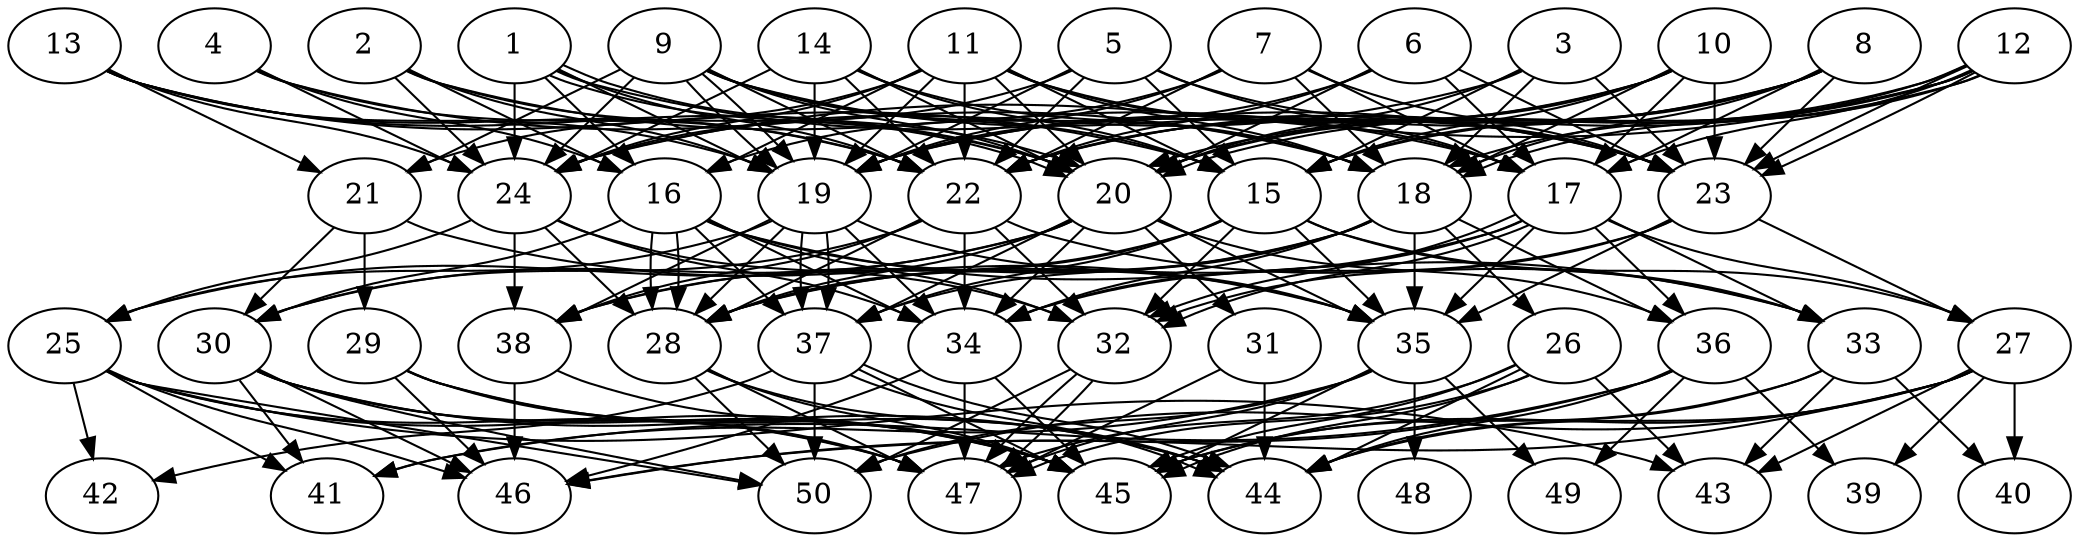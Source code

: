 // DAG automatically generated by daggen at Thu Oct  3 14:07:56 2019
// ./daggen --dot -n 50 --ccr 0.5 --fat 0.7 --regular 0.7 --density 0.9 --mindata 5242880 --maxdata 52428800 
digraph G {
  1 [size="29769728", alpha="0.04", expect_size="14884864"] 
  1 -> 16 [size ="14884864"]
  1 -> 19 [size ="14884864"]
  1 -> 20 [size ="14884864"]
  1 -> 20 [size ="14884864"]
  1 -> 22 [size ="14884864"]
  1 -> 23 [size ="14884864"]
  1 -> 24 [size ="14884864"]
  2 [size="86194176", alpha="0.06", expect_size="43097088"] 
  2 -> 16 [size ="43097088"]
  2 -> 17 [size ="43097088"]
  2 -> 19 [size ="43097088"]
  2 -> 20 [size ="43097088"]
  2 -> 24 [size ="43097088"]
  3 [size="34342912", alpha="0.20", expect_size="17171456"] 
  3 -> 15 [size ="17171456"]
  3 -> 18 [size ="17171456"]
  3 -> 20 [size ="17171456"]
  3 -> 23 [size ="17171456"]
  3 -> 24 [size ="17171456"]
  4 [size="61644800", alpha="0.16", expect_size="30822400"] 
  4 -> 16 [size ="30822400"]
  4 -> 18 [size ="30822400"]
  4 -> 22 [size ="30822400"]
  4 -> 24 [size ="30822400"]
  5 [size="56078336", alpha="0.20", expect_size="28039168"] 
  5 -> 15 [size ="28039168"]
  5 -> 17 [size ="28039168"]
  5 -> 19 [size ="28039168"]
  5 -> 22 [size ="28039168"]
  5 -> 23 [size ="28039168"]
  5 -> 24 [size ="28039168"]
  6 [size="32051200", alpha="0.08", expect_size="16025600"] 
  6 -> 17 [size ="16025600"]
  6 -> 19 [size ="16025600"]
  6 -> 20 [size ="16025600"]
  6 -> 22 [size ="16025600"]
  6 -> 23 [size ="16025600"]
  7 [size="53432320", alpha="0.02", expect_size="26716160"] 
  7 -> 16 [size ="26716160"]
  7 -> 17 [size ="26716160"]
  7 -> 18 [size ="26716160"]
  7 -> 19 [size ="26716160"]
  7 -> 22 [size ="26716160"]
  7 -> 23 [size ="26716160"]
  8 [size="26206208", alpha="0.18", expect_size="13103104"] 
  8 -> 15 [size ="13103104"]
  8 -> 17 [size ="13103104"]
  8 -> 18 [size ="13103104"]
  8 -> 19 [size ="13103104"]
  8 -> 20 [size ="13103104"]
  8 -> 22 [size ="13103104"]
  8 -> 23 [size ="13103104"]
  9 [size="24133632", alpha="0.04", expect_size="12066816"] 
  9 -> 15 [size ="12066816"]
  9 -> 18 [size ="12066816"]
  9 -> 19 [size ="12066816"]
  9 -> 19 [size ="12066816"]
  9 -> 20 [size ="12066816"]
  9 -> 21 [size ="12066816"]
  9 -> 22 [size ="12066816"]
  9 -> 23 [size ="12066816"]
  9 -> 24 [size ="12066816"]
  10 [size="61753344", alpha="0.13", expect_size="30876672"] 
  10 -> 15 [size ="30876672"]
  10 -> 17 [size ="30876672"]
  10 -> 18 [size ="30876672"]
  10 -> 19 [size ="30876672"]
  10 -> 20 [size ="30876672"]
  10 -> 22 [size ="30876672"]
  10 -> 23 [size ="30876672"]
  11 [size="93642752", alpha="0.18", expect_size="46821376"] 
  11 -> 15 [size ="46821376"]
  11 -> 16 [size ="46821376"]
  11 -> 17 [size ="46821376"]
  11 -> 18 [size ="46821376"]
  11 -> 19 [size ="46821376"]
  11 -> 20 [size ="46821376"]
  11 -> 21 [size ="46821376"]
  11 -> 22 [size ="46821376"]
  11 -> 23 [size ="46821376"]
  11 -> 24 [size ="46821376"]
  12 [size="19679232", alpha="0.08", expect_size="9839616"] 
  12 -> 15 [size ="9839616"]
  12 -> 17 [size ="9839616"]
  12 -> 18 [size ="9839616"]
  12 -> 18 [size ="9839616"]
  12 -> 20 [size ="9839616"]
  12 -> 20 [size ="9839616"]
  12 -> 22 [size ="9839616"]
  12 -> 23 [size ="9839616"]
  12 -> 23 [size ="9839616"]
  12 -> 24 [size ="9839616"]
  13 [size="47499264", alpha="0.05", expect_size="23749632"] 
  13 -> 15 [size ="23749632"]
  13 -> 19 [size ="23749632"]
  13 -> 20 [size ="23749632"]
  13 -> 21 [size ="23749632"]
  13 -> 22 [size ="23749632"]
  13 -> 24 [size ="23749632"]
  14 [size="47161344", alpha="0.17", expect_size="23580672"] 
  14 -> 15 [size ="23580672"]
  14 -> 18 [size ="23580672"]
  14 -> 19 [size ="23580672"]
  14 -> 20 [size ="23580672"]
  14 -> 22 [size ="23580672"]
  14 -> 24 [size ="23580672"]
  15 [size="26896384", alpha="0.03", expect_size="13448192"] 
  15 -> 27 [size ="13448192"]
  15 -> 28 [size ="13448192"]
  15 -> 32 [size ="13448192"]
  15 -> 33 [size ="13448192"]
  15 -> 35 [size ="13448192"]
  15 -> 37 [size ="13448192"]
  15 -> 38 [size ="13448192"]
  16 [size="24653824", alpha="0.01", expect_size="12326912"] 
  16 -> 28 [size ="12326912"]
  16 -> 28 [size ="12326912"]
  16 -> 30 [size ="12326912"]
  16 -> 32 [size ="12326912"]
  16 -> 33 [size ="12326912"]
  16 -> 34 [size ="12326912"]
  16 -> 35 [size ="12326912"]
  16 -> 37 [size ="12326912"]
  17 [size="64258048", alpha="0.12", expect_size="32129024"] 
  17 -> 27 [size ="32129024"]
  17 -> 28 [size ="32129024"]
  17 -> 32 [size ="32129024"]
  17 -> 32 [size ="32129024"]
  17 -> 33 [size ="32129024"]
  17 -> 34 [size ="32129024"]
  17 -> 35 [size ="32129024"]
  17 -> 36 [size ="32129024"]
  18 [size="72370176", alpha="0.11", expect_size="36185088"] 
  18 -> 26 [size ="36185088"]
  18 -> 28 [size ="36185088"]
  18 -> 34 [size ="36185088"]
  18 -> 35 [size ="36185088"]
  18 -> 36 [size ="36185088"]
  18 -> 37 [size ="36185088"]
  18 -> 38 [size ="36185088"]
  19 [size="65146880", alpha="0.11", expect_size="32573440"] 
  19 -> 25 [size ="32573440"]
  19 -> 28 [size ="32573440"]
  19 -> 34 [size ="32573440"]
  19 -> 35 [size ="32573440"]
  19 -> 37 [size ="32573440"]
  19 -> 37 [size ="32573440"]
  19 -> 38 [size ="32573440"]
  20 [size="82413568", alpha="0.12", expect_size="41206784"] 
  20 -> 25 [size ="41206784"]
  20 -> 28 [size ="41206784"]
  20 -> 30 [size ="41206784"]
  20 -> 31 [size ="41206784"]
  20 -> 34 [size ="41206784"]
  20 -> 35 [size ="41206784"]
  20 -> 36 [size ="41206784"]
  20 -> 37 [size ="41206784"]
  21 [size="49078272", alpha="0.17", expect_size="24539136"] 
  21 -> 29 [size ="24539136"]
  21 -> 30 [size ="24539136"]
  21 -> 35 [size ="24539136"]
  22 [size="40884224", alpha="0.18", expect_size="20442112"] 
  22 -> 28 [size ="20442112"]
  22 -> 30 [size ="20442112"]
  22 -> 32 [size ="20442112"]
  22 -> 33 [size ="20442112"]
  22 -> 34 [size ="20442112"]
  22 -> 38 [size ="20442112"]
  23 [size="80945152", alpha="0.04", expect_size="40472576"] 
  23 -> 27 [size ="40472576"]
  23 -> 32 [size ="40472576"]
  23 -> 34 [size ="40472576"]
  23 -> 35 [size ="40472576"]
  24 [size="104767488", alpha="0.00", expect_size="52383744"] 
  24 -> 25 [size ="52383744"]
  24 -> 28 [size ="52383744"]
  24 -> 32 [size ="52383744"]
  24 -> 34 [size ="52383744"]
  24 -> 38 [size ="52383744"]
  25 [size="89022464", alpha="0.07", expect_size="44511232"] 
  25 -> 41 [size ="44511232"]
  25 -> 42 [size ="44511232"]
  25 -> 43 [size ="44511232"]
  25 -> 45 [size ="44511232"]
  25 -> 46 [size ="44511232"]
  25 -> 47 [size ="44511232"]
  25 -> 50 [size ="44511232"]
  26 [size="10848256", alpha="0.18", expect_size="5424128"] 
  26 -> 43 [size ="5424128"]
  26 -> 44 [size ="5424128"]
  26 -> 45 [size ="5424128"]
  26 -> 45 [size ="5424128"]
  26 -> 47 [size ="5424128"]
  26 -> 47 [size ="5424128"]
  27 [size="15468544", alpha="0.18", expect_size="7734272"] 
  27 -> 39 [size ="7734272"]
  27 -> 40 [size ="7734272"]
  27 -> 43 [size ="7734272"]
  27 -> 44 [size ="7734272"]
  27 -> 45 [size ="7734272"]
  27 -> 46 [size ="7734272"]
  27 -> 50 [size ="7734272"]
  28 [size="72787968", alpha="0.01", expect_size="36393984"] 
  28 -> 44 [size ="36393984"]
  28 -> 45 [size ="36393984"]
  28 -> 47 [size ="36393984"]
  28 -> 50 [size ="36393984"]
  29 [size="30697472", alpha="0.07", expect_size="15348736"] 
  29 -> 44 [size ="15348736"]
  29 -> 45 [size ="15348736"]
  29 -> 46 [size ="15348736"]
  29 -> 47 [size ="15348736"]
  30 [size="84023296", alpha="0.05", expect_size="42011648"] 
  30 -> 41 [size ="42011648"]
  30 -> 44 [size ="42011648"]
  30 -> 45 [size ="42011648"]
  30 -> 46 [size ="42011648"]
  30 -> 47 [size ="42011648"]
  30 -> 50 [size ="42011648"]
  31 [size="46315520", alpha="0.19", expect_size="23157760"] 
  31 -> 44 [size ="23157760"]
  31 -> 47 [size ="23157760"]
  32 [size="31234048", alpha="0.16", expect_size="15617024"] 
  32 -> 47 [size ="15617024"]
  32 -> 47 [size ="15617024"]
  32 -> 50 [size ="15617024"]
  33 [size="20115456", alpha="0.01", expect_size="10057728"] 
  33 -> 40 [size ="10057728"]
  33 -> 43 [size ="10057728"]
  33 -> 44 [size ="10057728"]
  33 -> 45 [size ="10057728"]
  34 [size="36814848", alpha="0.13", expect_size="18407424"] 
  34 -> 45 [size ="18407424"]
  34 -> 46 [size ="18407424"]
  34 -> 47 [size ="18407424"]
  35 [size="38125568", alpha="0.09", expect_size="19062784"] 
  35 -> 41 [size ="19062784"]
  35 -> 45 [size ="19062784"]
  35 -> 47 [size ="19062784"]
  35 -> 48 [size ="19062784"]
  35 -> 49 [size ="19062784"]
  35 -> 50 [size ="19062784"]
  36 [size="69636096", alpha="0.08", expect_size="34818048"] 
  36 -> 39 [size ="34818048"]
  36 -> 41 [size ="34818048"]
  36 -> 44 [size ="34818048"]
  36 -> 46 [size ="34818048"]
  36 -> 49 [size ="34818048"]
  37 [size="58546176", alpha="0.18", expect_size="29273088"] 
  37 -> 42 [size ="29273088"]
  37 -> 44 [size ="29273088"]
  37 -> 44 [size ="29273088"]
  37 -> 45 [size ="29273088"]
  37 -> 50 [size ="29273088"]
  38 [size="47800320", alpha="0.01", expect_size="23900160"] 
  38 -> 45 [size ="23900160"]
  38 -> 46 [size ="23900160"]
  39 [size="53121024", alpha="0.16", expect_size="26560512"] 
  40 [size="88160256", alpha="0.06", expect_size="44080128"] 
  41 [size="15441920", alpha="0.05", expect_size="7720960"] 
  42 [size="12494848", alpha="0.10", expect_size="6247424"] 
  43 [size="88510464", alpha="0.09", expect_size="44255232"] 
  44 [size="91760640", alpha="0.09", expect_size="45880320"] 
  45 [size="58920960", alpha="0.05", expect_size="29460480"] 
  46 [size="100777984", alpha="0.02", expect_size="50388992"] 
  47 [size="42754048", alpha="0.19", expect_size="21377024"] 
  48 [size="32995328", alpha="0.10", expect_size="16497664"] 
  49 [size="39012352", alpha="0.05", expect_size="19506176"] 
  50 [size="21098496", alpha="0.15", expect_size="10549248"] 
}
